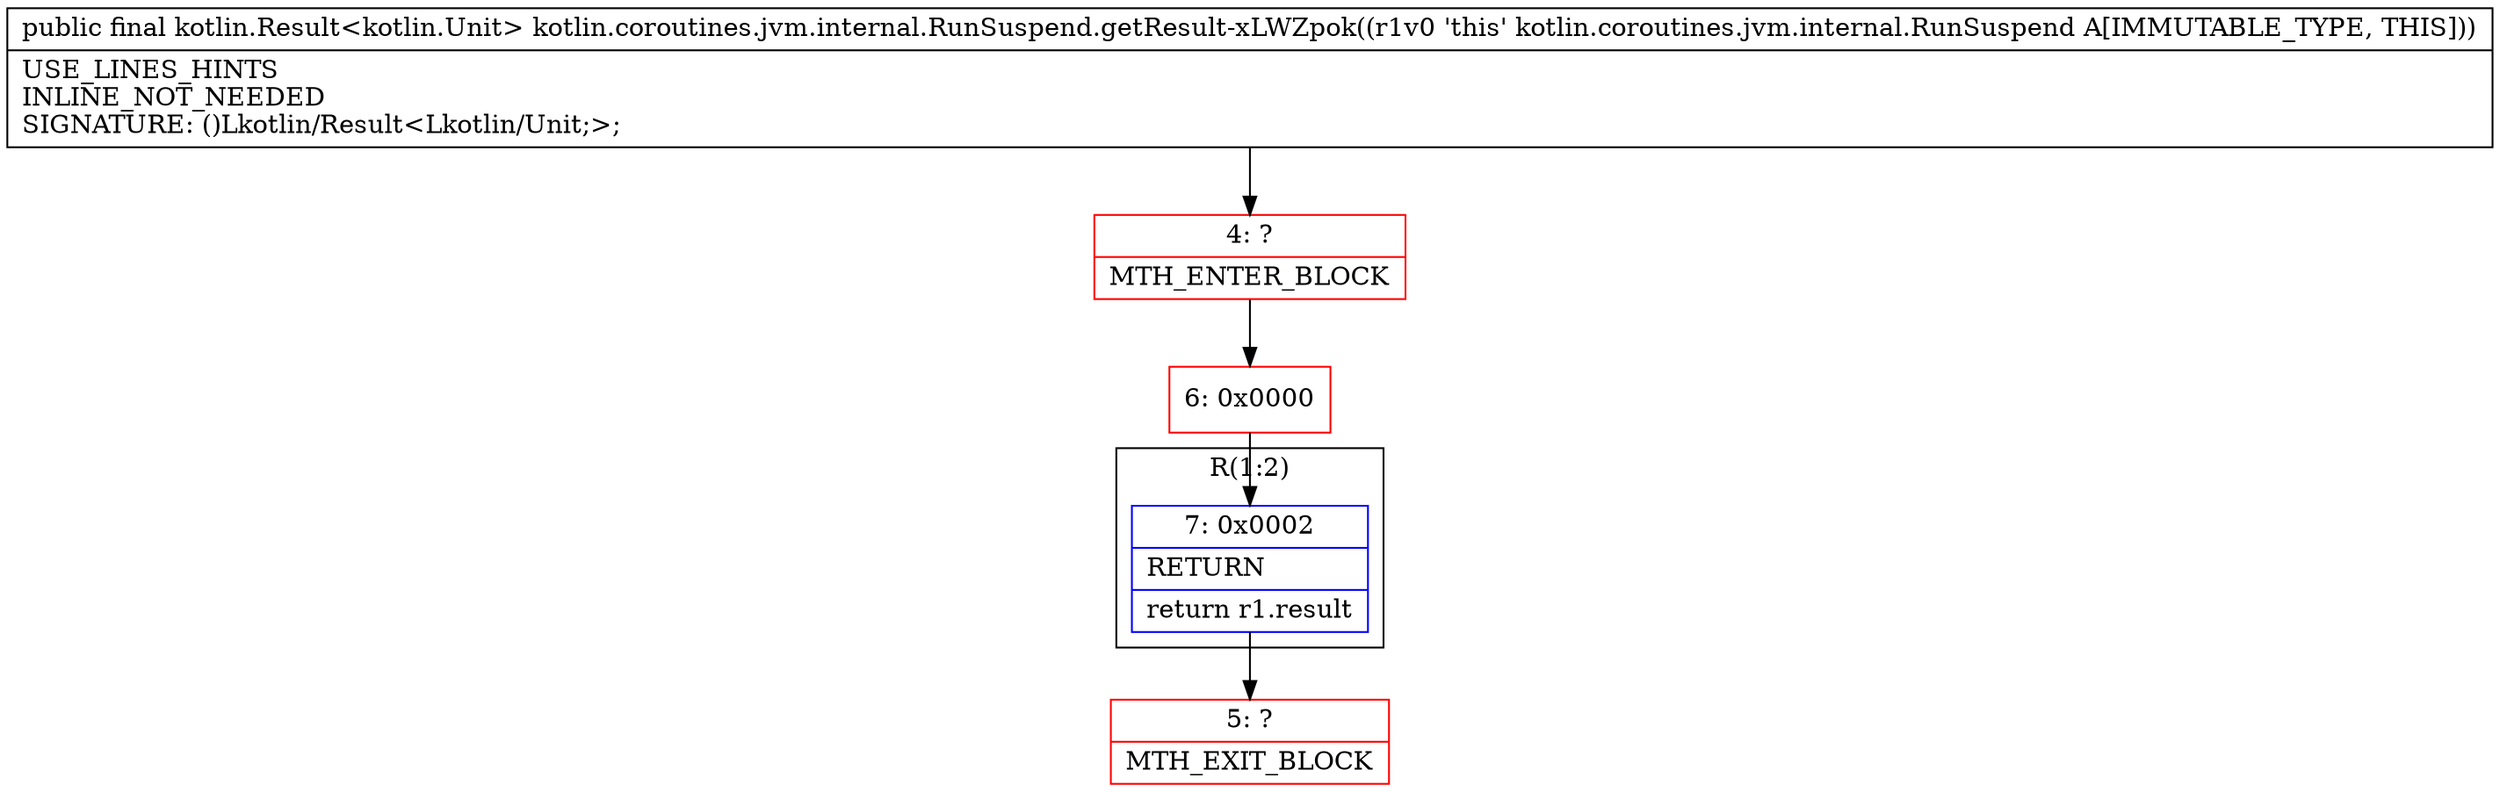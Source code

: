 digraph "CFG forkotlin.coroutines.jvm.internal.RunSuspend.getResult\-xLWZpok()Lkotlin\/Result;" {
subgraph cluster_Region_467530174 {
label = "R(1:2)";
node [shape=record,color=blue];
Node_7 [shape=record,label="{7\:\ 0x0002|RETURN\l|return r1.result\l}"];
}
Node_4 [shape=record,color=red,label="{4\:\ ?|MTH_ENTER_BLOCK\l}"];
Node_6 [shape=record,color=red,label="{6\:\ 0x0000}"];
Node_5 [shape=record,color=red,label="{5\:\ ?|MTH_EXIT_BLOCK\l}"];
MethodNode[shape=record,label="{public final kotlin.Result\<kotlin.Unit\> kotlin.coroutines.jvm.internal.RunSuspend.getResult\-xLWZpok((r1v0 'this' kotlin.coroutines.jvm.internal.RunSuspend A[IMMUTABLE_TYPE, THIS]))  | USE_LINES_HINTS\lINLINE_NOT_NEEDED\lSIGNATURE: ()Lkotlin\/Result\<Lkotlin\/Unit;\>;\l}"];
MethodNode -> Node_4;Node_7 -> Node_5;
Node_4 -> Node_6;
Node_6 -> Node_7;
}

